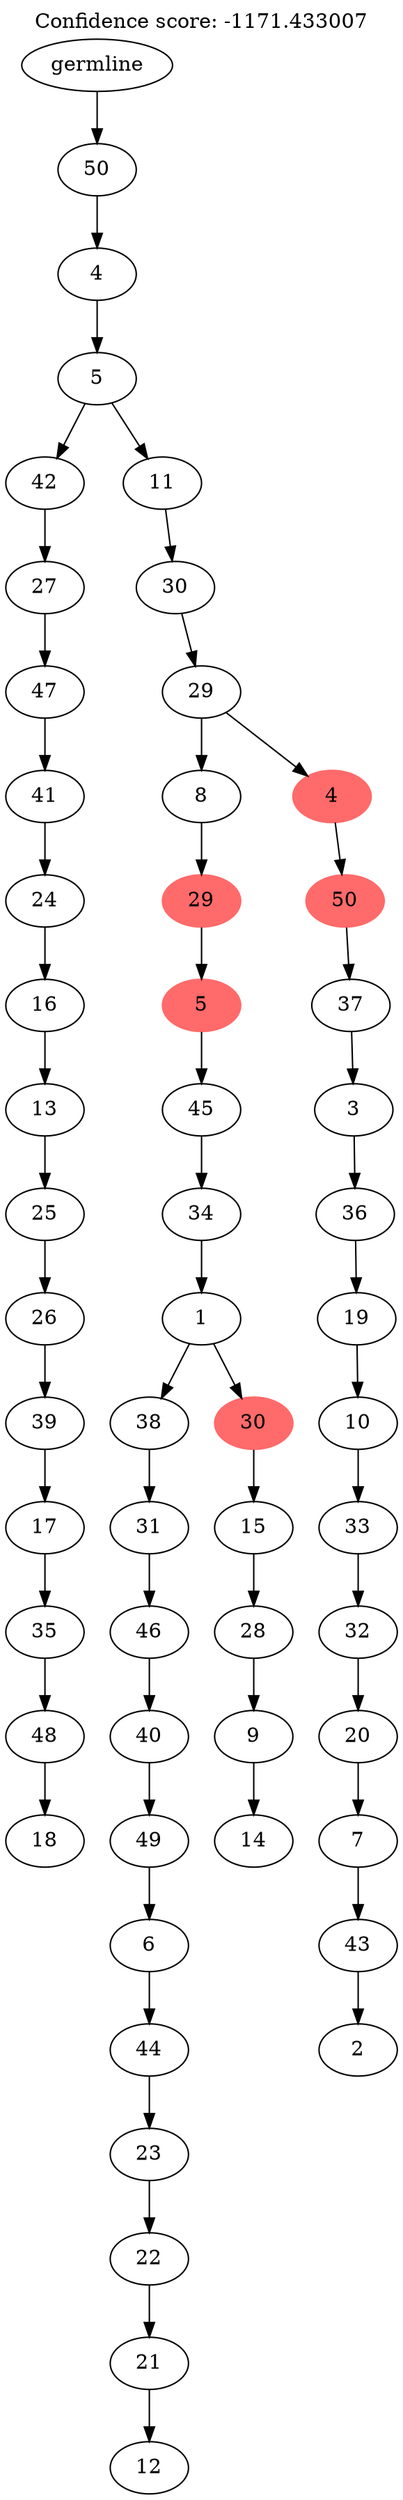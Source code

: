 digraph g {
	"54" -> "55";
	"55" [label="18"];
	"53" -> "54";
	"54" [label="48"];
	"52" -> "53";
	"53" [label="35"];
	"51" -> "52";
	"52" [label="17"];
	"50" -> "51";
	"51" [label="39"];
	"49" -> "50";
	"50" [label="26"];
	"48" -> "49";
	"49" [label="25"];
	"47" -> "48";
	"48" [label="13"];
	"46" -> "47";
	"47" [label="16"];
	"45" -> "46";
	"46" [label="24"];
	"44" -> "45";
	"45" [label="41"];
	"43" -> "44";
	"44" [label="47"];
	"42" -> "43";
	"43" [label="27"];
	"40" -> "41";
	"41" [label="12"];
	"39" -> "40";
	"40" [label="21"];
	"38" -> "39";
	"39" [label="22"];
	"37" -> "38";
	"38" [label="23"];
	"36" -> "37";
	"37" [label="44"];
	"35" -> "36";
	"36" [label="6"];
	"34" -> "35";
	"35" [label="49"];
	"33" -> "34";
	"34" [label="40"];
	"32" -> "33";
	"33" [label="46"];
	"31" -> "32";
	"32" [label="31"];
	"29" -> "30";
	"30" [label="14"];
	"28" -> "29";
	"29" [label="9"];
	"27" -> "28";
	"28" [label="28"];
	"26" -> "27";
	"27" [label="15"];
	"25" -> "26";
	"26" [color=indianred1, style=filled, label="30"];
	"25" -> "31";
	"31" [label="38"];
	"24" -> "25";
	"25" [label="1"];
	"23" -> "24";
	"24" [label="34"];
	"22" -> "23";
	"23" [label="45"];
	"21" -> "22";
	"22" [color=indianred1, style=filled, label="5"];
	"20" -> "21";
	"21" [color=indianred1, style=filled, label="29"];
	"18" -> "19";
	"19" [label="2"];
	"17" -> "18";
	"18" [label="43"];
	"16" -> "17";
	"17" [label="7"];
	"15" -> "16";
	"16" [label="20"];
	"14" -> "15";
	"15" [label="32"];
	"13" -> "14";
	"14" [label="33"];
	"12" -> "13";
	"13" [label="10"];
	"11" -> "12";
	"12" [label="19"];
	"10" -> "11";
	"11" [label="36"];
	"9" -> "10";
	"10" [label="3"];
	"8" -> "9";
	"9" [label="37"];
	"7" -> "8";
	"8" [color=indianred1, style=filled, label="50"];
	"6" -> "7";
	"7" [color=indianred1, style=filled, label="4"];
	"6" -> "20";
	"20" [label="8"];
	"5" -> "6";
	"6" [label="29"];
	"4" -> "5";
	"5" [label="30"];
	"3" -> "4";
	"4" [label="11"];
	"3" -> "42";
	"42" [label="42"];
	"2" -> "3";
	"3" [label="5"];
	"1" -> "2";
	"2" [label="4"];
	"0" -> "1";
	"1" [label="50"];
	"0" [label="germline"];
	labelloc="t";
	label="Confidence score: -1171.433007";
}
